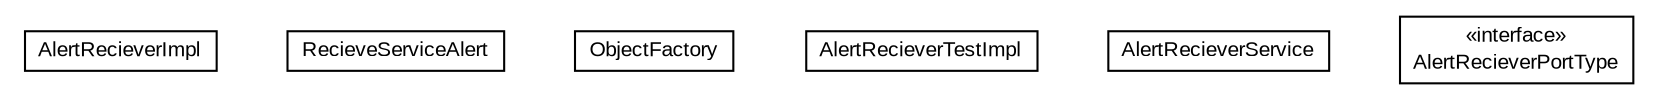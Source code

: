 #!/usr/local/bin/dot
#
# Class diagram 
# Generated by UMLGraph version R5_6-24-gf6e263 (http://www.umlgraph.org/)
#

digraph G {
	edge [fontname="arial",fontsize=10,labelfontname="arial",labelfontsize=10];
	node [fontname="arial",fontsize=10,shape=plaintext];
	nodesep=0.25;
	ranksep=0.5;
	// org.miloss.fgsms.plugins.sla.alertservice.AlertRecieverImpl
	c87312 [label=<<table title="org.miloss.fgsms.plugins.sla.alertservice.AlertRecieverImpl" border="0" cellborder="1" cellspacing="0" cellpadding="2" port="p" href="./AlertRecieverImpl.html">
		<tr><td><table border="0" cellspacing="0" cellpadding="1">
<tr><td align="center" balign="center"> AlertRecieverImpl </td></tr>
		</table></td></tr>
		</table>>, URL="./AlertRecieverImpl.html", fontname="arial", fontcolor="black", fontsize=10.0];
	// org.miloss.fgsms.plugins.sla.alertservice.RecieveServiceAlert
	c87313 [label=<<table title="org.miloss.fgsms.plugins.sla.alertservice.RecieveServiceAlert" border="0" cellborder="1" cellspacing="0" cellpadding="2" port="p" href="./RecieveServiceAlert.html">
		<tr><td><table border="0" cellspacing="0" cellpadding="1">
<tr><td align="center" balign="center"> RecieveServiceAlert </td></tr>
		</table></td></tr>
		</table>>, URL="./RecieveServiceAlert.html", fontname="arial", fontcolor="black", fontsize=10.0];
	// org.miloss.fgsms.plugins.sla.alertservice.ObjectFactory
	c87314 [label=<<table title="org.miloss.fgsms.plugins.sla.alertservice.ObjectFactory" border="0" cellborder="1" cellspacing="0" cellpadding="2" port="p" href="./ObjectFactory.html">
		<tr><td><table border="0" cellspacing="0" cellpadding="1">
<tr><td align="center" balign="center"> ObjectFactory </td></tr>
		</table></td></tr>
		</table>>, URL="./ObjectFactory.html", fontname="arial", fontcolor="black", fontsize=10.0];
	// org.miloss.fgsms.plugins.sla.alertservice.AlertRecieverTestImpl
	c87315 [label=<<table title="org.miloss.fgsms.plugins.sla.alertservice.AlertRecieverTestImpl" border="0" cellborder="1" cellspacing="0" cellpadding="2" port="p" href="./AlertRecieverTestImpl.html">
		<tr><td><table border="0" cellspacing="0" cellpadding="1">
<tr><td align="center" balign="center"> AlertRecieverTestImpl </td></tr>
		</table></td></tr>
		</table>>, URL="./AlertRecieverTestImpl.html", fontname="arial", fontcolor="black", fontsize=10.0];
	// org.miloss.fgsms.plugins.sla.alertservice.AlertRecieverService
	c87316 [label=<<table title="org.miloss.fgsms.plugins.sla.alertservice.AlertRecieverService" border="0" cellborder="1" cellspacing="0" cellpadding="2" port="p" href="./AlertRecieverService.html">
		<tr><td><table border="0" cellspacing="0" cellpadding="1">
<tr><td align="center" balign="center"> AlertRecieverService </td></tr>
		</table></td></tr>
		</table>>, URL="./AlertRecieverService.html", fontname="arial", fontcolor="black", fontsize=10.0];
	// org.miloss.fgsms.plugins.sla.alertservice.AlertRecieverPortType
	c87317 [label=<<table title="org.miloss.fgsms.plugins.sla.alertservice.AlertRecieverPortType" border="0" cellborder="1" cellspacing="0" cellpadding="2" port="p" href="./AlertRecieverPortType.html">
		<tr><td><table border="0" cellspacing="0" cellpadding="1">
<tr><td align="center" balign="center"> &#171;interface&#187; </td></tr>
<tr><td align="center" balign="center"> AlertRecieverPortType </td></tr>
		</table></td></tr>
		</table>>, URL="./AlertRecieverPortType.html", fontname="arial", fontcolor="black", fontsize=10.0];
}

